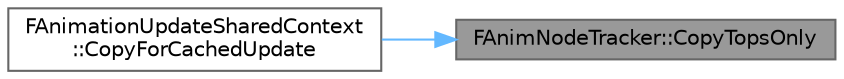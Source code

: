 digraph "FAnimNodeTracker::CopyTopsOnly"
{
 // INTERACTIVE_SVG=YES
 // LATEX_PDF_SIZE
  bgcolor="transparent";
  edge [fontname=Helvetica,fontsize=10,labelfontname=Helvetica,labelfontsize=10];
  node [fontname=Helvetica,fontsize=10,shape=box,height=0.2,width=0.4];
  rankdir="RL";
  Node1 [id="Node000001",label="FAnimNodeTracker::CopyTopsOnly",height=0.2,width=0.4,color="gray40", fillcolor="grey60", style="filled", fontcolor="black",tooltip=" "];
  Node1 -> Node2 [id="edge1_Node000001_Node000002",dir="back",color="steelblue1",style="solid",tooltip=" "];
  Node2 [id="Node000002",label="FAnimationUpdateSharedContext\l::CopyForCachedUpdate",height=0.2,width=0.4,color="grey40", fillcolor="white", style="filled",URL="$d3/da2/structFAnimationUpdateSharedContext.html#a7ea7cf80ec045304e12ac2ff7335e595",tooltip=" "];
}
